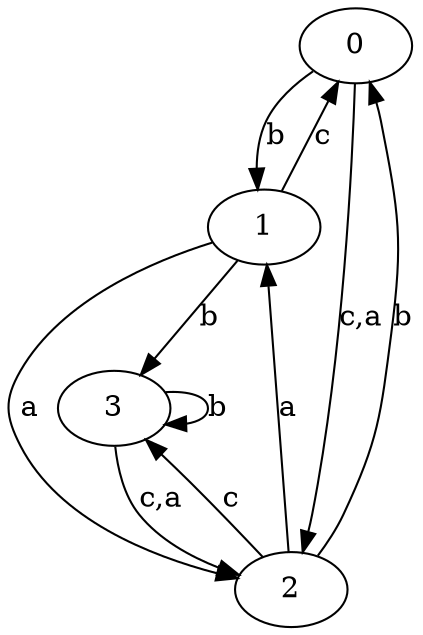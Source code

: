 digraph {
 ranksep=0.5;
 d2tdocpreamble = "\usetikzlibrary{automata}";
 d2tfigpreamble = "\tikzstyle{every state}= [ draw=blue!50,very thick,fill=blue!20]  \tikzstyle{auto}= [fill=white]";
 node [style="state"];
 edge [lblstyle="auto",topath="bend right", len=4  ]
  "0" [label="0",];
  "1" [label="1",style = "state, initial, accepting"];
  "2" [label="2",];
  "3" [label="3",];
  "0" -> "1" [label="b"];
  "0" -> "2" [label="c,a"];
  "1" -> "0" [label="c"];
  "1" -> "2" [label="a"];
  "1" -> "3" [label="b"];
  "2" -> "0" [label="b"];
  "2" -> "1" [label="a"];
  "2" -> "3" [label="c"];
  "3" -> "2" [label="c,a"];
  "3" -> "3" [label="b",topath="loop above"];
}